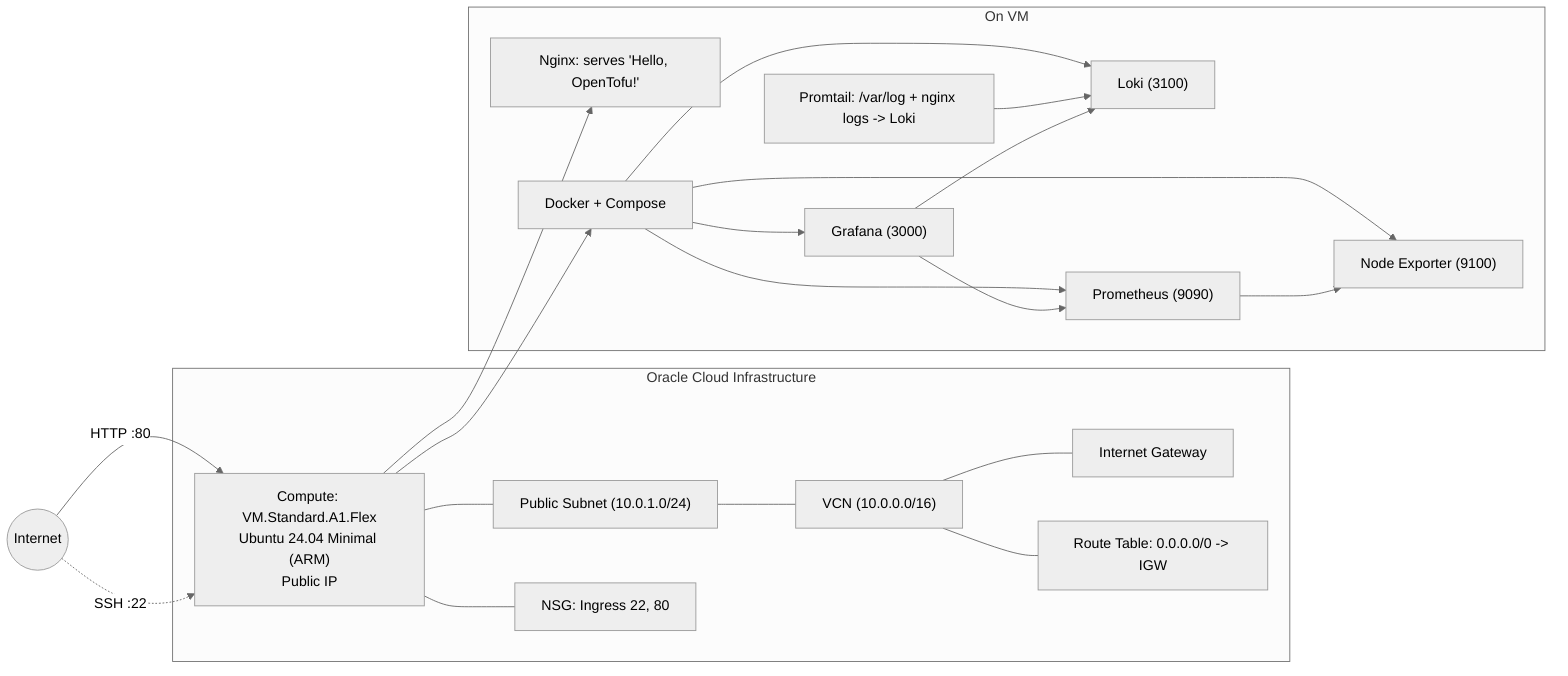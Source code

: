 %%{init: {'theme': 'neutral'}}%%
flowchart LR
  subgraph OCI["Oracle Cloud Infrastructure"]
    VCN["VCN (10.0.0.0/16)"]
    SUB["Public Subnet (10.0.1.0/24)"]
    NSG["NSG: Ingress 22, 80"]
    IGW["Internet Gateway"]
    RT["Route Table: 0.0.0.0/0 -> IGW"]
    VM["Compute: VM.Standard.A1.Flex\nUbuntu 24.04 Minimal (ARM)\nPublic IP"]
  end

  Internet((Internet)) -->|HTTP :80| VM
  Internet -.->|SSH :22| VM
  VM --- NSG
  VM --- SUB
  SUB --- VCN
  VCN --- RT
  VCN --- IGW

  subgraph On VM
    Nginx["Nginx: serves 'Hello, OpenTofu!'"]
    Docker["Docker + Compose"]
    Loki["Loki (3100)"]
    Promtail["Promtail: /var/log + nginx logs -> Loki"]
    Prom["Prometheus (9090)"]
    NodeExp["Node Exporter (9100)"]
    Graf["Grafana (3000)"]
  end

  VM --> Nginx
  VM --> Docker
  Docker --> Loki
  Docker --> Prom
  Docker --> NodeExp
  Docker --> Graf
  Promtail --> Loki
  Prom --> NodeExp
  Graf --> Loki
  Graf --> Prom